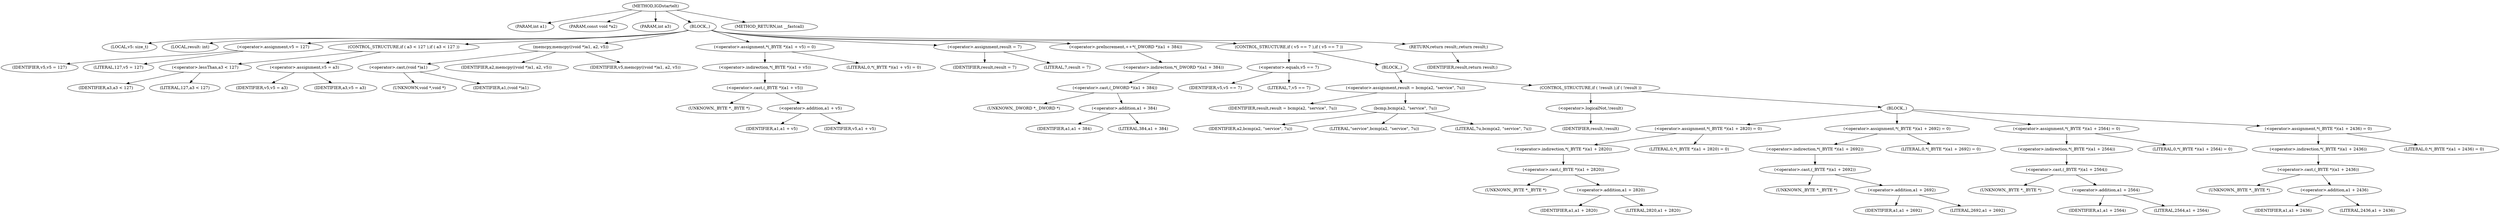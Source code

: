 digraph IGDstartelt {  
"1000103" [label = "(METHOD,IGDstartelt)" ]
"1000104" [label = "(PARAM,int a1)" ]
"1000105" [label = "(PARAM,const void *a2)" ]
"1000106" [label = "(PARAM,int a3)" ]
"1000107" [label = "(BLOCK,,)" ]
"1000108" [label = "(LOCAL,v5: size_t)" ]
"1000109" [label = "(LOCAL,result: int)" ]
"1000110" [label = "(<operator>.assignment,v5 = 127)" ]
"1000111" [label = "(IDENTIFIER,v5,v5 = 127)" ]
"1000112" [label = "(LITERAL,127,v5 = 127)" ]
"1000113" [label = "(CONTROL_STRUCTURE,if ( a3 < 127 ),if ( a3 < 127 ))" ]
"1000114" [label = "(<operator>.lessThan,a3 < 127)" ]
"1000115" [label = "(IDENTIFIER,a3,a3 < 127)" ]
"1000116" [label = "(LITERAL,127,a3 < 127)" ]
"1000117" [label = "(<operator>.assignment,v5 = a3)" ]
"1000118" [label = "(IDENTIFIER,v5,v5 = a3)" ]
"1000119" [label = "(IDENTIFIER,a3,v5 = a3)" ]
"1000120" [label = "(memcpy,memcpy((void *)a1, a2, v5))" ]
"1000121" [label = "(<operator>.cast,(void *)a1)" ]
"1000122" [label = "(UNKNOWN,void *,void *)" ]
"1000123" [label = "(IDENTIFIER,a1,(void *)a1)" ]
"1000124" [label = "(IDENTIFIER,a2,memcpy((void *)a1, a2, v5))" ]
"1000125" [label = "(IDENTIFIER,v5,memcpy((void *)a1, a2, v5))" ]
"1000126" [label = "(<operator>.assignment,*(_BYTE *)(a1 + v5) = 0)" ]
"1000127" [label = "(<operator>.indirection,*(_BYTE *)(a1 + v5))" ]
"1000128" [label = "(<operator>.cast,(_BYTE *)(a1 + v5))" ]
"1000129" [label = "(UNKNOWN,_BYTE *,_BYTE *)" ]
"1000130" [label = "(<operator>.addition,a1 + v5)" ]
"1000131" [label = "(IDENTIFIER,a1,a1 + v5)" ]
"1000132" [label = "(IDENTIFIER,v5,a1 + v5)" ]
"1000133" [label = "(LITERAL,0,*(_BYTE *)(a1 + v5) = 0)" ]
"1000134" [label = "(<operator>.assignment,result = 7)" ]
"1000135" [label = "(IDENTIFIER,result,result = 7)" ]
"1000136" [label = "(LITERAL,7,result = 7)" ]
"1000137" [label = "(<operator>.preIncrement,++*(_DWORD *)(a1 + 384))" ]
"1000138" [label = "(<operator>.indirection,*(_DWORD *)(a1 + 384))" ]
"1000139" [label = "(<operator>.cast,(_DWORD *)(a1 + 384))" ]
"1000140" [label = "(UNKNOWN,_DWORD *,_DWORD *)" ]
"1000141" [label = "(<operator>.addition,a1 + 384)" ]
"1000142" [label = "(IDENTIFIER,a1,a1 + 384)" ]
"1000143" [label = "(LITERAL,384,a1 + 384)" ]
"1000144" [label = "(CONTROL_STRUCTURE,if ( v5 == 7 ),if ( v5 == 7 ))" ]
"1000145" [label = "(<operator>.equals,v5 == 7)" ]
"1000146" [label = "(IDENTIFIER,v5,v5 == 7)" ]
"1000147" [label = "(LITERAL,7,v5 == 7)" ]
"1000148" [label = "(BLOCK,,)" ]
"1000149" [label = "(<operator>.assignment,result = bcmp(a2, \"service\", 7u))" ]
"1000150" [label = "(IDENTIFIER,result,result = bcmp(a2, \"service\", 7u))" ]
"1000151" [label = "(bcmp,bcmp(a2, \"service\", 7u))" ]
"1000152" [label = "(IDENTIFIER,a2,bcmp(a2, \"service\", 7u))" ]
"1000153" [label = "(LITERAL,\"service\",bcmp(a2, \"service\", 7u))" ]
"1000154" [label = "(LITERAL,7u,bcmp(a2, \"service\", 7u))" ]
"1000155" [label = "(CONTROL_STRUCTURE,if ( !result ),if ( !result ))" ]
"1000156" [label = "(<operator>.logicalNot,!result)" ]
"1000157" [label = "(IDENTIFIER,result,!result)" ]
"1000158" [label = "(BLOCK,,)" ]
"1000159" [label = "(<operator>.assignment,*(_BYTE *)(a1 + 2820) = 0)" ]
"1000160" [label = "(<operator>.indirection,*(_BYTE *)(a1 + 2820))" ]
"1000161" [label = "(<operator>.cast,(_BYTE *)(a1 + 2820))" ]
"1000162" [label = "(UNKNOWN,_BYTE *,_BYTE *)" ]
"1000163" [label = "(<operator>.addition,a1 + 2820)" ]
"1000164" [label = "(IDENTIFIER,a1,a1 + 2820)" ]
"1000165" [label = "(LITERAL,2820,a1 + 2820)" ]
"1000166" [label = "(LITERAL,0,*(_BYTE *)(a1 + 2820) = 0)" ]
"1000167" [label = "(<operator>.assignment,*(_BYTE *)(a1 + 2692) = 0)" ]
"1000168" [label = "(<operator>.indirection,*(_BYTE *)(a1 + 2692))" ]
"1000169" [label = "(<operator>.cast,(_BYTE *)(a1 + 2692))" ]
"1000170" [label = "(UNKNOWN,_BYTE *,_BYTE *)" ]
"1000171" [label = "(<operator>.addition,a1 + 2692)" ]
"1000172" [label = "(IDENTIFIER,a1,a1 + 2692)" ]
"1000173" [label = "(LITERAL,2692,a1 + 2692)" ]
"1000174" [label = "(LITERAL,0,*(_BYTE *)(a1 + 2692) = 0)" ]
"1000175" [label = "(<operator>.assignment,*(_BYTE *)(a1 + 2564) = 0)" ]
"1000176" [label = "(<operator>.indirection,*(_BYTE *)(a1 + 2564))" ]
"1000177" [label = "(<operator>.cast,(_BYTE *)(a1 + 2564))" ]
"1000178" [label = "(UNKNOWN,_BYTE *,_BYTE *)" ]
"1000179" [label = "(<operator>.addition,a1 + 2564)" ]
"1000180" [label = "(IDENTIFIER,a1,a1 + 2564)" ]
"1000181" [label = "(LITERAL,2564,a1 + 2564)" ]
"1000182" [label = "(LITERAL,0,*(_BYTE *)(a1 + 2564) = 0)" ]
"1000183" [label = "(<operator>.assignment,*(_BYTE *)(a1 + 2436) = 0)" ]
"1000184" [label = "(<operator>.indirection,*(_BYTE *)(a1 + 2436))" ]
"1000185" [label = "(<operator>.cast,(_BYTE *)(a1 + 2436))" ]
"1000186" [label = "(UNKNOWN,_BYTE *,_BYTE *)" ]
"1000187" [label = "(<operator>.addition,a1 + 2436)" ]
"1000188" [label = "(IDENTIFIER,a1,a1 + 2436)" ]
"1000189" [label = "(LITERAL,2436,a1 + 2436)" ]
"1000190" [label = "(LITERAL,0,*(_BYTE *)(a1 + 2436) = 0)" ]
"1000191" [label = "(RETURN,return result;,return result;)" ]
"1000192" [label = "(IDENTIFIER,result,return result;)" ]
"1000193" [label = "(METHOD_RETURN,int __fastcall)" ]
  "1000103" -> "1000104" 
  "1000103" -> "1000105" 
  "1000103" -> "1000106" 
  "1000103" -> "1000107" 
  "1000103" -> "1000193" 
  "1000107" -> "1000108" 
  "1000107" -> "1000109" 
  "1000107" -> "1000110" 
  "1000107" -> "1000113" 
  "1000107" -> "1000120" 
  "1000107" -> "1000126" 
  "1000107" -> "1000134" 
  "1000107" -> "1000137" 
  "1000107" -> "1000144" 
  "1000107" -> "1000191" 
  "1000110" -> "1000111" 
  "1000110" -> "1000112" 
  "1000113" -> "1000114" 
  "1000113" -> "1000117" 
  "1000114" -> "1000115" 
  "1000114" -> "1000116" 
  "1000117" -> "1000118" 
  "1000117" -> "1000119" 
  "1000120" -> "1000121" 
  "1000120" -> "1000124" 
  "1000120" -> "1000125" 
  "1000121" -> "1000122" 
  "1000121" -> "1000123" 
  "1000126" -> "1000127" 
  "1000126" -> "1000133" 
  "1000127" -> "1000128" 
  "1000128" -> "1000129" 
  "1000128" -> "1000130" 
  "1000130" -> "1000131" 
  "1000130" -> "1000132" 
  "1000134" -> "1000135" 
  "1000134" -> "1000136" 
  "1000137" -> "1000138" 
  "1000138" -> "1000139" 
  "1000139" -> "1000140" 
  "1000139" -> "1000141" 
  "1000141" -> "1000142" 
  "1000141" -> "1000143" 
  "1000144" -> "1000145" 
  "1000144" -> "1000148" 
  "1000145" -> "1000146" 
  "1000145" -> "1000147" 
  "1000148" -> "1000149" 
  "1000148" -> "1000155" 
  "1000149" -> "1000150" 
  "1000149" -> "1000151" 
  "1000151" -> "1000152" 
  "1000151" -> "1000153" 
  "1000151" -> "1000154" 
  "1000155" -> "1000156" 
  "1000155" -> "1000158" 
  "1000156" -> "1000157" 
  "1000158" -> "1000159" 
  "1000158" -> "1000167" 
  "1000158" -> "1000175" 
  "1000158" -> "1000183" 
  "1000159" -> "1000160" 
  "1000159" -> "1000166" 
  "1000160" -> "1000161" 
  "1000161" -> "1000162" 
  "1000161" -> "1000163" 
  "1000163" -> "1000164" 
  "1000163" -> "1000165" 
  "1000167" -> "1000168" 
  "1000167" -> "1000174" 
  "1000168" -> "1000169" 
  "1000169" -> "1000170" 
  "1000169" -> "1000171" 
  "1000171" -> "1000172" 
  "1000171" -> "1000173" 
  "1000175" -> "1000176" 
  "1000175" -> "1000182" 
  "1000176" -> "1000177" 
  "1000177" -> "1000178" 
  "1000177" -> "1000179" 
  "1000179" -> "1000180" 
  "1000179" -> "1000181" 
  "1000183" -> "1000184" 
  "1000183" -> "1000190" 
  "1000184" -> "1000185" 
  "1000185" -> "1000186" 
  "1000185" -> "1000187" 
  "1000187" -> "1000188" 
  "1000187" -> "1000189" 
  "1000191" -> "1000192" 
}
